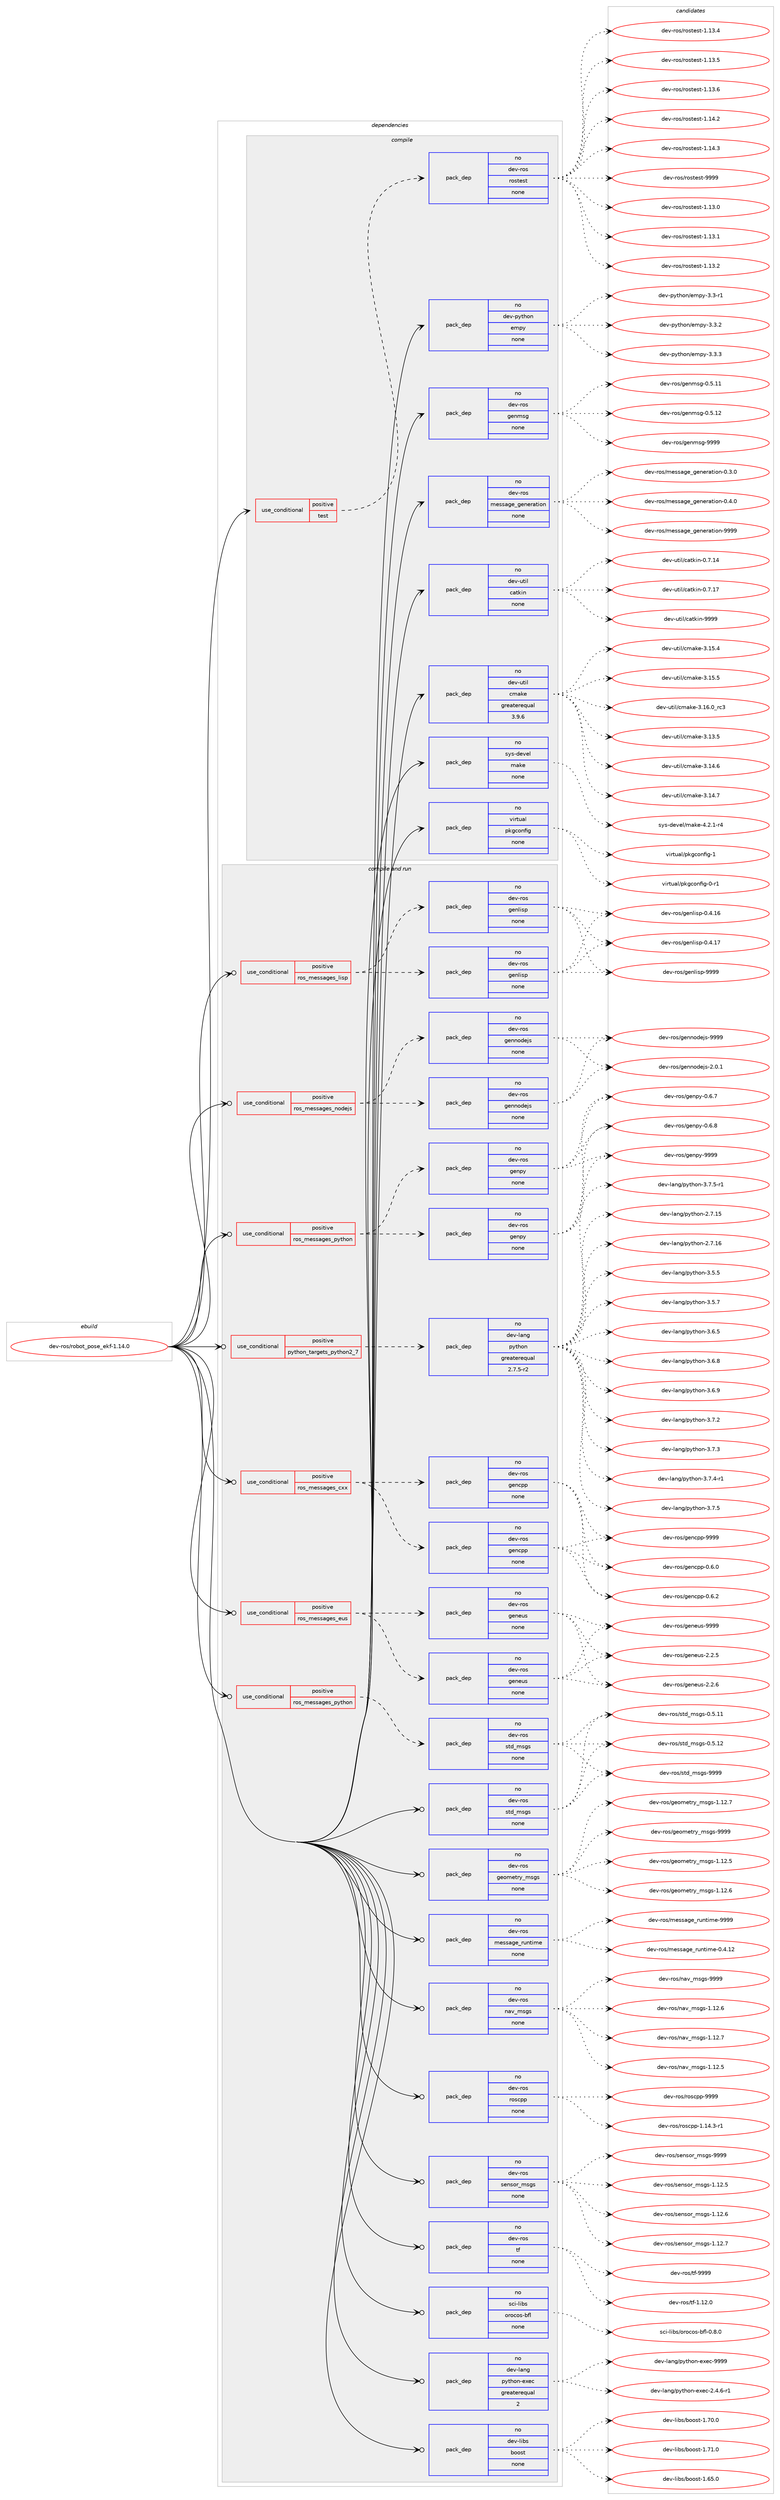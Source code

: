 digraph prolog {

# *************
# Graph options
# *************

newrank=true;
concentrate=true;
compound=true;
graph [rankdir=LR,fontname=Helvetica,fontsize=10,ranksep=1.5];#, ranksep=2.5, nodesep=0.2];
edge  [arrowhead=vee];
node  [fontname=Helvetica,fontsize=10];

# **********
# The ebuild
# **********

subgraph cluster_leftcol {
color=gray;
rank=same;
label=<<i>ebuild</i>>;
id [label="dev-ros/robot_pose_ekf-1.14.0", color=red, width=4, href="../dev-ros/robot_pose_ekf-1.14.0.svg"];
}

# ****************
# The dependencies
# ****************

subgraph cluster_midcol {
color=gray;
label=<<i>dependencies</i>>;
subgraph cluster_compile {
fillcolor="#eeeeee";
style=filled;
label=<<i>compile</i>>;
subgraph cond154355 {
dependency659572 [label=<<TABLE BORDER="0" CELLBORDER="1" CELLSPACING="0" CELLPADDING="4"><TR><TD ROWSPAN="3" CELLPADDING="10">use_conditional</TD></TR><TR><TD>positive</TD></TR><TR><TD>test</TD></TR></TABLE>>, shape=none, color=red];
subgraph pack493311 {
dependency659573 [label=<<TABLE BORDER="0" CELLBORDER="1" CELLSPACING="0" CELLPADDING="4" WIDTH="220"><TR><TD ROWSPAN="6" CELLPADDING="30">pack_dep</TD></TR><TR><TD WIDTH="110">no</TD></TR><TR><TD>dev-ros</TD></TR><TR><TD>rostest</TD></TR><TR><TD>none</TD></TR><TR><TD></TD></TR></TABLE>>, shape=none, color=blue];
}
dependency659572:e -> dependency659573:w [weight=20,style="dashed",arrowhead="vee"];
}
id:e -> dependency659572:w [weight=20,style="solid",arrowhead="vee"];
subgraph pack493312 {
dependency659574 [label=<<TABLE BORDER="0" CELLBORDER="1" CELLSPACING="0" CELLPADDING="4" WIDTH="220"><TR><TD ROWSPAN="6" CELLPADDING="30">pack_dep</TD></TR><TR><TD WIDTH="110">no</TD></TR><TR><TD>dev-python</TD></TR><TR><TD>empy</TD></TR><TR><TD>none</TD></TR><TR><TD></TD></TR></TABLE>>, shape=none, color=blue];
}
id:e -> dependency659574:w [weight=20,style="solid",arrowhead="vee"];
subgraph pack493313 {
dependency659575 [label=<<TABLE BORDER="0" CELLBORDER="1" CELLSPACING="0" CELLPADDING="4" WIDTH="220"><TR><TD ROWSPAN="6" CELLPADDING="30">pack_dep</TD></TR><TR><TD WIDTH="110">no</TD></TR><TR><TD>dev-ros</TD></TR><TR><TD>genmsg</TD></TR><TR><TD>none</TD></TR><TR><TD></TD></TR></TABLE>>, shape=none, color=blue];
}
id:e -> dependency659575:w [weight=20,style="solid",arrowhead="vee"];
subgraph pack493314 {
dependency659576 [label=<<TABLE BORDER="0" CELLBORDER="1" CELLSPACING="0" CELLPADDING="4" WIDTH="220"><TR><TD ROWSPAN="6" CELLPADDING="30">pack_dep</TD></TR><TR><TD WIDTH="110">no</TD></TR><TR><TD>dev-ros</TD></TR><TR><TD>message_generation</TD></TR><TR><TD>none</TD></TR><TR><TD></TD></TR></TABLE>>, shape=none, color=blue];
}
id:e -> dependency659576:w [weight=20,style="solid",arrowhead="vee"];
subgraph pack493315 {
dependency659577 [label=<<TABLE BORDER="0" CELLBORDER="1" CELLSPACING="0" CELLPADDING="4" WIDTH="220"><TR><TD ROWSPAN="6" CELLPADDING="30">pack_dep</TD></TR><TR><TD WIDTH="110">no</TD></TR><TR><TD>dev-util</TD></TR><TR><TD>catkin</TD></TR><TR><TD>none</TD></TR><TR><TD></TD></TR></TABLE>>, shape=none, color=blue];
}
id:e -> dependency659577:w [weight=20,style="solid",arrowhead="vee"];
subgraph pack493316 {
dependency659578 [label=<<TABLE BORDER="0" CELLBORDER="1" CELLSPACING="0" CELLPADDING="4" WIDTH="220"><TR><TD ROWSPAN="6" CELLPADDING="30">pack_dep</TD></TR><TR><TD WIDTH="110">no</TD></TR><TR><TD>dev-util</TD></TR><TR><TD>cmake</TD></TR><TR><TD>greaterequal</TD></TR><TR><TD>3.9.6</TD></TR></TABLE>>, shape=none, color=blue];
}
id:e -> dependency659578:w [weight=20,style="solid",arrowhead="vee"];
subgraph pack493317 {
dependency659579 [label=<<TABLE BORDER="0" CELLBORDER="1" CELLSPACING="0" CELLPADDING="4" WIDTH="220"><TR><TD ROWSPAN="6" CELLPADDING="30">pack_dep</TD></TR><TR><TD WIDTH="110">no</TD></TR><TR><TD>sys-devel</TD></TR><TR><TD>make</TD></TR><TR><TD>none</TD></TR><TR><TD></TD></TR></TABLE>>, shape=none, color=blue];
}
id:e -> dependency659579:w [weight=20,style="solid",arrowhead="vee"];
subgraph pack493318 {
dependency659580 [label=<<TABLE BORDER="0" CELLBORDER="1" CELLSPACING="0" CELLPADDING="4" WIDTH="220"><TR><TD ROWSPAN="6" CELLPADDING="30">pack_dep</TD></TR><TR><TD WIDTH="110">no</TD></TR><TR><TD>virtual</TD></TR><TR><TD>pkgconfig</TD></TR><TR><TD>none</TD></TR><TR><TD></TD></TR></TABLE>>, shape=none, color=blue];
}
id:e -> dependency659580:w [weight=20,style="solid",arrowhead="vee"];
}
subgraph cluster_compileandrun {
fillcolor="#eeeeee";
style=filled;
label=<<i>compile and run</i>>;
subgraph cond154356 {
dependency659581 [label=<<TABLE BORDER="0" CELLBORDER="1" CELLSPACING="0" CELLPADDING="4"><TR><TD ROWSPAN="3" CELLPADDING="10">use_conditional</TD></TR><TR><TD>positive</TD></TR><TR><TD>python_targets_python2_7</TD></TR></TABLE>>, shape=none, color=red];
subgraph pack493319 {
dependency659582 [label=<<TABLE BORDER="0" CELLBORDER="1" CELLSPACING="0" CELLPADDING="4" WIDTH="220"><TR><TD ROWSPAN="6" CELLPADDING="30">pack_dep</TD></TR><TR><TD WIDTH="110">no</TD></TR><TR><TD>dev-lang</TD></TR><TR><TD>python</TD></TR><TR><TD>greaterequal</TD></TR><TR><TD>2.7.5-r2</TD></TR></TABLE>>, shape=none, color=blue];
}
dependency659581:e -> dependency659582:w [weight=20,style="dashed",arrowhead="vee"];
}
id:e -> dependency659581:w [weight=20,style="solid",arrowhead="odotvee"];
subgraph cond154357 {
dependency659583 [label=<<TABLE BORDER="0" CELLBORDER="1" CELLSPACING="0" CELLPADDING="4"><TR><TD ROWSPAN="3" CELLPADDING="10">use_conditional</TD></TR><TR><TD>positive</TD></TR><TR><TD>ros_messages_cxx</TD></TR></TABLE>>, shape=none, color=red];
subgraph pack493320 {
dependency659584 [label=<<TABLE BORDER="0" CELLBORDER="1" CELLSPACING="0" CELLPADDING="4" WIDTH="220"><TR><TD ROWSPAN="6" CELLPADDING="30">pack_dep</TD></TR><TR><TD WIDTH="110">no</TD></TR><TR><TD>dev-ros</TD></TR><TR><TD>gencpp</TD></TR><TR><TD>none</TD></TR><TR><TD></TD></TR></TABLE>>, shape=none, color=blue];
}
dependency659583:e -> dependency659584:w [weight=20,style="dashed",arrowhead="vee"];
subgraph pack493321 {
dependency659585 [label=<<TABLE BORDER="0" CELLBORDER="1" CELLSPACING="0" CELLPADDING="4" WIDTH="220"><TR><TD ROWSPAN="6" CELLPADDING="30">pack_dep</TD></TR><TR><TD WIDTH="110">no</TD></TR><TR><TD>dev-ros</TD></TR><TR><TD>gencpp</TD></TR><TR><TD>none</TD></TR><TR><TD></TD></TR></TABLE>>, shape=none, color=blue];
}
dependency659583:e -> dependency659585:w [weight=20,style="dashed",arrowhead="vee"];
}
id:e -> dependency659583:w [weight=20,style="solid",arrowhead="odotvee"];
subgraph cond154358 {
dependency659586 [label=<<TABLE BORDER="0" CELLBORDER="1" CELLSPACING="0" CELLPADDING="4"><TR><TD ROWSPAN="3" CELLPADDING="10">use_conditional</TD></TR><TR><TD>positive</TD></TR><TR><TD>ros_messages_eus</TD></TR></TABLE>>, shape=none, color=red];
subgraph pack493322 {
dependency659587 [label=<<TABLE BORDER="0" CELLBORDER="1" CELLSPACING="0" CELLPADDING="4" WIDTH="220"><TR><TD ROWSPAN="6" CELLPADDING="30">pack_dep</TD></TR><TR><TD WIDTH="110">no</TD></TR><TR><TD>dev-ros</TD></TR><TR><TD>geneus</TD></TR><TR><TD>none</TD></TR><TR><TD></TD></TR></TABLE>>, shape=none, color=blue];
}
dependency659586:e -> dependency659587:w [weight=20,style="dashed",arrowhead="vee"];
subgraph pack493323 {
dependency659588 [label=<<TABLE BORDER="0" CELLBORDER="1" CELLSPACING="0" CELLPADDING="4" WIDTH="220"><TR><TD ROWSPAN="6" CELLPADDING="30">pack_dep</TD></TR><TR><TD WIDTH="110">no</TD></TR><TR><TD>dev-ros</TD></TR><TR><TD>geneus</TD></TR><TR><TD>none</TD></TR><TR><TD></TD></TR></TABLE>>, shape=none, color=blue];
}
dependency659586:e -> dependency659588:w [weight=20,style="dashed",arrowhead="vee"];
}
id:e -> dependency659586:w [weight=20,style="solid",arrowhead="odotvee"];
subgraph cond154359 {
dependency659589 [label=<<TABLE BORDER="0" CELLBORDER="1" CELLSPACING="0" CELLPADDING="4"><TR><TD ROWSPAN="3" CELLPADDING="10">use_conditional</TD></TR><TR><TD>positive</TD></TR><TR><TD>ros_messages_lisp</TD></TR></TABLE>>, shape=none, color=red];
subgraph pack493324 {
dependency659590 [label=<<TABLE BORDER="0" CELLBORDER="1" CELLSPACING="0" CELLPADDING="4" WIDTH="220"><TR><TD ROWSPAN="6" CELLPADDING="30">pack_dep</TD></TR><TR><TD WIDTH="110">no</TD></TR><TR><TD>dev-ros</TD></TR><TR><TD>genlisp</TD></TR><TR><TD>none</TD></TR><TR><TD></TD></TR></TABLE>>, shape=none, color=blue];
}
dependency659589:e -> dependency659590:w [weight=20,style="dashed",arrowhead="vee"];
subgraph pack493325 {
dependency659591 [label=<<TABLE BORDER="0" CELLBORDER="1" CELLSPACING="0" CELLPADDING="4" WIDTH="220"><TR><TD ROWSPAN="6" CELLPADDING="30">pack_dep</TD></TR><TR><TD WIDTH="110">no</TD></TR><TR><TD>dev-ros</TD></TR><TR><TD>genlisp</TD></TR><TR><TD>none</TD></TR><TR><TD></TD></TR></TABLE>>, shape=none, color=blue];
}
dependency659589:e -> dependency659591:w [weight=20,style="dashed",arrowhead="vee"];
}
id:e -> dependency659589:w [weight=20,style="solid",arrowhead="odotvee"];
subgraph cond154360 {
dependency659592 [label=<<TABLE BORDER="0" CELLBORDER="1" CELLSPACING="0" CELLPADDING="4"><TR><TD ROWSPAN="3" CELLPADDING="10">use_conditional</TD></TR><TR><TD>positive</TD></TR><TR><TD>ros_messages_nodejs</TD></TR></TABLE>>, shape=none, color=red];
subgraph pack493326 {
dependency659593 [label=<<TABLE BORDER="0" CELLBORDER="1" CELLSPACING="0" CELLPADDING="4" WIDTH="220"><TR><TD ROWSPAN="6" CELLPADDING="30">pack_dep</TD></TR><TR><TD WIDTH="110">no</TD></TR><TR><TD>dev-ros</TD></TR><TR><TD>gennodejs</TD></TR><TR><TD>none</TD></TR><TR><TD></TD></TR></TABLE>>, shape=none, color=blue];
}
dependency659592:e -> dependency659593:w [weight=20,style="dashed",arrowhead="vee"];
subgraph pack493327 {
dependency659594 [label=<<TABLE BORDER="0" CELLBORDER="1" CELLSPACING="0" CELLPADDING="4" WIDTH="220"><TR><TD ROWSPAN="6" CELLPADDING="30">pack_dep</TD></TR><TR><TD WIDTH="110">no</TD></TR><TR><TD>dev-ros</TD></TR><TR><TD>gennodejs</TD></TR><TR><TD>none</TD></TR><TR><TD></TD></TR></TABLE>>, shape=none, color=blue];
}
dependency659592:e -> dependency659594:w [weight=20,style="dashed",arrowhead="vee"];
}
id:e -> dependency659592:w [weight=20,style="solid",arrowhead="odotvee"];
subgraph cond154361 {
dependency659595 [label=<<TABLE BORDER="0" CELLBORDER="1" CELLSPACING="0" CELLPADDING="4"><TR><TD ROWSPAN="3" CELLPADDING="10">use_conditional</TD></TR><TR><TD>positive</TD></TR><TR><TD>ros_messages_python</TD></TR></TABLE>>, shape=none, color=red];
subgraph pack493328 {
dependency659596 [label=<<TABLE BORDER="0" CELLBORDER="1" CELLSPACING="0" CELLPADDING="4" WIDTH="220"><TR><TD ROWSPAN="6" CELLPADDING="30">pack_dep</TD></TR><TR><TD WIDTH="110">no</TD></TR><TR><TD>dev-ros</TD></TR><TR><TD>genpy</TD></TR><TR><TD>none</TD></TR><TR><TD></TD></TR></TABLE>>, shape=none, color=blue];
}
dependency659595:e -> dependency659596:w [weight=20,style="dashed",arrowhead="vee"];
subgraph pack493329 {
dependency659597 [label=<<TABLE BORDER="0" CELLBORDER="1" CELLSPACING="0" CELLPADDING="4" WIDTH="220"><TR><TD ROWSPAN="6" CELLPADDING="30">pack_dep</TD></TR><TR><TD WIDTH="110">no</TD></TR><TR><TD>dev-ros</TD></TR><TR><TD>genpy</TD></TR><TR><TD>none</TD></TR><TR><TD></TD></TR></TABLE>>, shape=none, color=blue];
}
dependency659595:e -> dependency659597:w [weight=20,style="dashed",arrowhead="vee"];
}
id:e -> dependency659595:w [weight=20,style="solid",arrowhead="odotvee"];
subgraph cond154362 {
dependency659598 [label=<<TABLE BORDER="0" CELLBORDER="1" CELLSPACING="0" CELLPADDING="4"><TR><TD ROWSPAN="3" CELLPADDING="10">use_conditional</TD></TR><TR><TD>positive</TD></TR><TR><TD>ros_messages_python</TD></TR></TABLE>>, shape=none, color=red];
subgraph pack493330 {
dependency659599 [label=<<TABLE BORDER="0" CELLBORDER="1" CELLSPACING="0" CELLPADDING="4" WIDTH="220"><TR><TD ROWSPAN="6" CELLPADDING="30">pack_dep</TD></TR><TR><TD WIDTH="110">no</TD></TR><TR><TD>dev-ros</TD></TR><TR><TD>std_msgs</TD></TR><TR><TD>none</TD></TR><TR><TD></TD></TR></TABLE>>, shape=none, color=blue];
}
dependency659598:e -> dependency659599:w [weight=20,style="dashed",arrowhead="vee"];
}
id:e -> dependency659598:w [weight=20,style="solid",arrowhead="odotvee"];
subgraph pack493331 {
dependency659600 [label=<<TABLE BORDER="0" CELLBORDER="1" CELLSPACING="0" CELLPADDING="4" WIDTH="220"><TR><TD ROWSPAN="6" CELLPADDING="30">pack_dep</TD></TR><TR><TD WIDTH="110">no</TD></TR><TR><TD>dev-lang</TD></TR><TR><TD>python-exec</TD></TR><TR><TD>greaterequal</TD></TR><TR><TD>2</TD></TR></TABLE>>, shape=none, color=blue];
}
id:e -> dependency659600:w [weight=20,style="solid",arrowhead="odotvee"];
subgraph pack493332 {
dependency659601 [label=<<TABLE BORDER="0" CELLBORDER="1" CELLSPACING="0" CELLPADDING="4" WIDTH="220"><TR><TD ROWSPAN="6" CELLPADDING="30">pack_dep</TD></TR><TR><TD WIDTH="110">no</TD></TR><TR><TD>dev-libs</TD></TR><TR><TD>boost</TD></TR><TR><TD>none</TD></TR><TR><TD></TD></TR></TABLE>>, shape=none, color=blue];
}
id:e -> dependency659601:w [weight=20,style="solid",arrowhead="odotvee"];
subgraph pack493333 {
dependency659602 [label=<<TABLE BORDER="0" CELLBORDER="1" CELLSPACING="0" CELLPADDING="4" WIDTH="220"><TR><TD ROWSPAN="6" CELLPADDING="30">pack_dep</TD></TR><TR><TD WIDTH="110">no</TD></TR><TR><TD>dev-ros</TD></TR><TR><TD>geometry_msgs</TD></TR><TR><TD>none</TD></TR><TR><TD></TD></TR></TABLE>>, shape=none, color=blue];
}
id:e -> dependency659602:w [weight=20,style="solid",arrowhead="odotvee"];
subgraph pack493334 {
dependency659603 [label=<<TABLE BORDER="0" CELLBORDER="1" CELLSPACING="0" CELLPADDING="4" WIDTH="220"><TR><TD ROWSPAN="6" CELLPADDING="30">pack_dep</TD></TR><TR><TD WIDTH="110">no</TD></TR><TR><TD>dev-ros</TD></TR><TR><TD>message_runtime</TD></TR><TR><TD>none</TD></TR><TR><TD></TD></TR></TABLE>>, shape=none, color=blue];
}
id:e -> dependency659603:w [weight=20,style="solid",arrowhead="odotvee"];
subgraph pack493335 {
dependency659604 [label=<<TABLE BORDER="0" CELLBORDER="1" CELLSPACING="0" CELLPADDING="4" WIDTH="220"><TR><TD ROWSPAN="6" CELLPADDING="30">pack_dep</TD></TR><TR><TD WIDTH="110">no</TD></TR><TR><TD>dev-ros</TD></TR><TR><TD>nav_msgs</TD></TR><TR><TD>none</TD></TR><TR><TD></TD></TR></TABLE>>, shape=none, color=blue];
}
id:e -> dependency659604:w [weight=20,style="solid",arrowhead="odotvee"];
subgraph pack493336 {
dependency659605 [label=<<TABLE BORDER="0" CELLBORDER="1" CELLSPACING="0" CELLPADDING="4" WIDTH="220"><TR><TD ROWSPAN="6" CELLPADDING="30">pack_dep</TD></TR><TR><TD WIDTH="110">no</TD></TR><TR><TD>dev-ros</TD></TR><TR><TD>roscpp</TD></TR><TR><TD>none</TD></TR><TR><TD></TD></TR></TABLE>>, shape=none, color=blue];
}
id:e -> dependency659605:w [weight=20,style="solid",arrowhead="odotvee"];
subgraph pack493337 {
dependency659606 [label=<<TABLE BORDER="0" CELLBORDER="1" CELLSPACING="0" CELLPADDING="4" WIDTH="220"><TR><TD ROWSPAN="6" CELLPADDING="30">pack_dep</TD></TR><TR><TD WIDTH="110">no</TD></TR><TR><TD>dev-ros</TD></TR><TR><TD>sensor_msgs</TD></TR><TR><TD>none</TD></TR><TR><TD></TD></TR></TABLE>>, shape=none, color=blue];
}
id:e -> dependency659606:w [weight=20,style="solid",arrowhead="odotvee"];
subgraph pack493338 {
dependency659607 [label=<<TABLE BORDER="0" CELLBORDER="1" CELLSPACING="0" CELLPADDING="4" WIDTH="220"><TR><TD ROWSPAN="6" CELLPADDING="30">pack_dep</TD></TR><TR><TD WIDTH="110">no</TD></TR><TR><TD>dev-ros</TD></TR><TR><TD>std_msgs</TD></TR><TR><TD>none</TD></TR><TR><TD></TD></TR></TABLE>>, shape=none, color=blue];
}
id:e -> dependency659607:w [weight=20,style="solid",arrowhead="odotvee"];
subgraph pack493339 {
dependency659608 [label=<<TABLE BORDER="0" CELLBORDER="1" CELLSPACING="0" CELLPADDING="4" WIDTH="220"><TR><TD ROWSPAN="6" CELLPADDING="30">pack_dep</TD></TR><TR><TD WIDTH="110">no</TD></TR><TR><TD>dev-ros</TD></TR><TR><TD>tf</TD></TR><TR><TD>none</TD></TR><TR><TD></TD></TR></TABLE>>, shape=none, color=blue];
}
id:e -> dependency659608:w [weight=20,style="solid",arrowhead="odotvee"];
subgraph pack493340 {
dependency659609 [label=<<TABLE BORDER="0" CELLBORDER="1" CELLSPACING="0" CELLPADDING="4" WIDTH="220"><TR><TD ROWSPAN="6" CELLPADDING="30">pack_dep</TD></TR><TR><TD WIDTH="110">no</TD></TR><TR><TD>sci-libs</TD></TR><TR><TD>orocos-bfl</TD></TR><TR><TD>none</TD></TR><TR><TD></TD></TR></TABLE>>, shape=none, color=blue];
}
id:e -> dependency659609:w [weight=20,style="solid",arrowhead="odotvee"];
}
subgraph cluster_run {
fillcolor="#eeeeee";
style=filled;
label=<<i>run</i>>;
}
}

# **************
# The candidates
# **************

subgraph cluster_choices {
rank=same;
color=gray;
label=<<i>candidates</i>>;

subgraph choice493311 {
color=black;
nodesep=1;
choice100101118451141111154711411111511610111511645494649514648 [label="dev-ros/rostest-1.13.0", color=red, width=4,href="../dev-ros/rostest-1.13.0.svg"];
choice100101118451141111154711411111511610111511645494649514649 [label="dev-ros/rostest-1.13.1", color=red, width=4,href="../dev-ros/rostest-1.13.1.svg"];
choice100101118451141111154711411111511610111511645494649514650 [label="dev-ros/rostest-1.13.2", color=red, width=4,href="../dev-ros/rostest-1.13.2.svg"];
choice100101118451141111154711411111511610111511645494649514652 [label="dev-ros/rostest-1.13.4", color=red, width=4,href="../dev-ros/rostest-1.13.4.svg"];
choice100101118451141111154711411111511610111511645494649514653 [label="dev-ros/rostest-1.13.5", color=red, width=4,href="../dev-ros/rostest-1.13.5.svg"];
choice100101118451141111154711411111511610111511645494649514654 [label="dev-ros/rostest-1.13.6", color=red, width=4,href="../dev-ros/rostest-1.13.6.svg"];
choice100101118451141111154711411111511610111511645494649524650 [label="dev-ros/rostest-1.14.2", color=red, width=4,href="../dev-ros/rostest-1.14.2.svg"];
choice100101118451141111154711411111511610111511645494649524651 [label="dev-ros/rostest-1.14.3", color=red, width=4,href="../dev-ros/rostest-1.14.3.svg"];
choice10010111845114111115471141111151161011151164557575757 [label="dev-ros/rostest-9999", color=red, width=4,href="../dev-ros/rostest-9999.svg"];
dependency659573:e -> choice100101118451141111154711411111511610111511645494649514648:w [style=dotted,weight="100"];
dependency659573:e -> choice100101118451141111154711411111511610111511645494649514649:w [style=dotted,weight="100"];
dependency659573:e -> choice100101118451141111154711411111511610111511645494649514650:w [style=dotted,weight="100"];
dependency659573:e -> choice100101118451141111154711411111511610111511645494649514652:w [style=dotted,weight="100"];
dependency659573:e -> choice100101118451141111154711411111511610111511645494649514653:w [style=dotted,weight="100"];
dependency659573:e -> choice100101118451141111154711411111511610111511645494649514654:w [style=dotted,weight="100"];
dependency659573:e -> choice100101118451141111154711411111511610111511645494649524650:w [style=dotted,weight="100"];
dependency659573:e -> choice100101118451141111154711411111511610111511645494649524651:w [style=dotted,weight="100"];
dependency659573:e -> choice10010111845114111115471141111151161011151164557575757:w [style=dotted,weight="100"];
}
subgraph choice493312 {
color=black;
nodesep=1;
choice1001011184511212111610411111047101109112121455146514511449 [label="dev-python/empy-3.3-r1", color=red, width=4,href="../dev-python/empy-3.3-r1.svg"];
choice1001011184511212111610411111047101109112121455146514650 [label="dev-python/empy-3.3.2", color=red, width=4,href="../dev-python/empy-3.3.2.svg"];
choice1001011184511212111610411111047101109112121455146514651 [label="dev-python/empy-3.3.3", color=red, width=4,href="../dev-python/empy-3.3.3.svg"];
dependency659574:e -> choice1001011184511212111610411111047101109112121455146514511449:w [style=dotted,weight="100"];
dependency659574:e -> choice1001011184511212111610411111047101109112121455146514650:w [style=dotted,weight="100"];
dependency659574:e -> choice1001011184511212111610411111047101109112121455146514651:w [style=dotted,weight="100"];
}
subgraph choice493313 {
color=black;
nodesep=1;
choice100101118451141111154710310111010911510345484653464949 [label="dev-ros/genmsg-0.5.11", color=red, width=4,href="../dev-ros/genmsg-0.5.11.svg"];
choice100101118451141111154710310111010911510345484653464950 [label="dev-ros/genmsg-0.5.12", color=red, width=4,href="../dev-ros/genmsg-0.5.12.svg"];
choice10010111845114111115471031011101091151034557575757 [label="dev-ros/genmsg-9999", color=red, width=4,href="../dev-ros/genmsg-9999.svg"];
dependency659575:e -> choice100101118451141111154710310111010911510345484653464949:w [style=dotted,weight="100"];
dependency659575:e -> choice100101118451141111154710310111010911510345484653464950:w [style=dotted,weight="100"];
dependency659575:e -> choice10010111845114111115471031011101091151034557575757:w [style=dotted,weight="100"];
}
subgraph choice493314 {
color=black;
nodesep=1;
choice1001011184511411111547109101115115971031019510310111010111497116105111110454846514648 [label="dev-ros/message_generation-0.3.0", color=red, width=4,href="../dev-ros/message_generation-0.3.0.svg"];
choice1001011184511411111547109101115115971031019510310111010111497116105111110454846524648 [label="dev-ros/message_generation-0.4.0", color=red, width=4,href="../dev-ros/message_generation-0.4.0.svg"];
choice10010111845114111115471091011151159710310195103101110101114971161051111104557575757 [label="dev-ros/message_generation-9999", color=red, width=4,href="../dev-ros/message_generation-9999.svg"];
dependency659576:e -> choice1001011184511411111547109101115115971031019510310111010111497116105111110454846514648:w [style=dotted,weight="100"];
dependency659576:e -> choice1001011184511411111547109101115115971031019510310111010111497116105111110454846524648:w [style=dotted,weight="100"];
dependency659576:e -> choice10010111845114111115471091011151159710310195103101110101114971161051111104557575757:w [style=dotted,weight="100"];
}
subgraph choice493315 {
color=black;
nodesep=1;
choice1001011184511711610510847999711610710511045484655464952 [label="dev-util/catkin-0.7.14", color=red, width=4,href="../dev-util/catkin-0.7.14.svg"];
choice1001011184511711610510847999711610710511045484655464955 [label="dev-util/catkin-0.7.17", color=red, width=4,href="../dev-util/catkin-0.7.17.svg"];
choice100101118451171161051084799971161071051104557575757 [label="dev-util/catkin-9999", color=red, width=4,href="../dev-util/catkin-9999.svg"];
dependency659577:e -> choice1001011184511711610510847999711610710511045484655464952:w [style=dotted,weight="100"];
dependency659577:e -> choice1001011184511711610510847999711610710511045484655464955:w [style=dotted,weight="100"];
dependency659577:e -> choice100101118451171161051084799971161071051104557575757:w [style=dotted,weight="100"];
}
subgraph choice493316 {
color=black;
nodesep=1;
choice1001011184511711610510847991099710710145514649514653 [label="dev-util/cmake-3.13.5", color=red, width=4,href="../dev-util/cmake-3.13.5.svg"];
choice1001011184511711610510847991099710710145514649524654 [label="dev-util/cmake-3.14.6", color=red, width=4,href="../dev-util/cmake-3.14.6.svg"];
choice1001011184511711610510847991099710710145514649524655 [label="dev-util/cmake-3.14.7", color=red, width=4,href="../dev-util/cmake-3.14.7.svg"];
choice1001011184511711610510847991099710710145514649534652 [label="dev-util/cmake-3.15.4", color=red, width=4,href="../dev-util/cmake-3.15.4.svg"];
choice1001011184511711610510847991099710710145514649534653 [label="dev-util/cmake-3.15.5", color=red, width=4,href="../dev-util/cmake-3.15.5.svg"];
choice1001011184511711610510847991099710710145514649544648951149951 [label="dev-util/cmake-3.16.0_rc3", color=red, width=4,href="../dev-util/cmake-3.16.0_rc3.svg"];
dependency659578:e -> choice1001011184511711610510847991099710710145514649514653:w [style=dotted,weight="100"];
dependency659578:e -> choice1001011184511711610510847991099710710145514649524654:w [style=dotted,weight="100"];
dependency659578:e -> choice1001011184511711610510847991099710710145514649524655:w [style=dotted,weight="100"];
dependency659578:e -> choice1001011184511711610510847991099710710145514649534652:w [style=dotted,weight="100"];
dependency659578:e -> choice1001011184511711610510847991099710710145514649534653:w [style=dotted,weight="100"];
dependency659578:e -> choice1001011184511711610510847991099710710145514649544648951149951:w [style=dotted,weight="100"];
}
subgraph choice493317 {
color=black;
nodesep=1;
choice1151211154510010111810110847109971071014552465046494511452 [label="sys-devel/make-4.2.1-r4", color=red, width=4,href="../sys-devel/make-4.2.1-r4.svg"];
dependency659579:e -> choice1151211154510010111810110847109971071014552465046494511452:w [style=dotted,weight="100"];
}
subgraph choice493318 {
color=black;
nodesep=1;
choice11810511411611797108471121071039911111010210510345484511449 [label="virtual/pkgconfig-0-r1", color=red, width=4,href="../virtual/pkgconfig-0-r1.svg"];
choice1181051141161179710847112107103991111101021051034549 [label="virtual/pkgconfig-1", color=red, width=4,href="../virtual/pkgconfig-1.svg"];
dependency659580:e -> choice11810511411611797108471121071039911111010210510345484511449:w [style=dotted,weight="100"];
dependency659580:e -> choice1181051141161179710847112107103991111101021051034549:w [style=dotted,weight="100"];
}
subgraph choice493319 {
color=black;
nodesep=1;
choice10010111845108971101034711212111610411111045504655464953 [label="dev-lang/python-2.7.15", color=red, width=4,href="../dev-lang/python-2.7.15.svg"];
choice10010111845108971101034711212111610411111045504655464954 [label="dev-lang/python-2.7.16", color=red, width=4,href="../dev-lang/python-2.7.16.svg"];
choice100101118451089711010347112121116104111110455146534653 [label="dev-lang/python-3.5.5", color=red, width=4,href="../dev-lang/python-3.5.5.svg"];
choice100101118451089711010347112121116104111110455146534655 [label="dev-lang/python-3.5.7", color=red, width=4,href="../dev-lang/python-3.5.7.svg"];
choice100101118451089711010347112121116104111110455146544653 [label="dev-lang/python-3.6.5", color=red, width=4,href="../dev-lang/python-3.6.5.svg"];
choice100101118451089711010347112121116104111110455146544656 [label="dev-lang/python-3.6.8", color=red, width=4,href="../dev-lang/python-3.6.8.svg"];
choice100101118451089711010347112121116104111110455146544657 [label="dev-lang/python-3.6.9", color=red, width=4,href="../dev-lang/python-3.6.9.svg"];
choice100101118451089711010347112121116104111110455146554650 [label="dev-lang/python-3.7.2", color=red, width=4,href="../dev-lang/python-3.7.2.svg"];
choice100101118451089711010347112121116104111110455146554651 [label="dev-lang/python-3.7.3", color=red, width=4,href="../dev-lang/python-3.7.3.svg"];
choice1001011184510897110103471121211161041111104551465546524511449 [label="dev-lang/python-3.7.4-r1", color=red, width=4,href="../dev-lang/python-3.7.4-r1.svg"];
choice100101118451089711010347112121116104111110455146554653 [label="dev-lang/python-3.7.5", color=red, width=4,href="../dev-lang/python-3.7.5.svg"];
choice1001011184510897110103471121211161041111104551465546534511449 [label="dev-lang/python-3.7.5-r1", color=red, width=4,href="../dev-lang/python-3.7.5-r1.svg"];
dependency659582:e -> choice10010111845108971101034711212111610411111045504655464953:w [style=dotted,weight="100"];
dependency659582:e -> choice10010111845108971101034711212111610411111045504655464954:w [style=dotted,weight="100"];
dependency659582:e -> choice100101118451089711010347112121116104111110455146534653:w [style=dotted,weight="100"];
dependency659582:e -> choice100101118451089711010347112121116104111110455146534655:w [style=dotted,weight="100"];
dependency659582:e -> choice100101118451089711010347112121116104111110455146544653:w [style=dotted,weight="100"];
dependency659582:e -> choice100101118451089711010347112121116104111110455146544656:w [style=dotted,weight="100"];
dependency659582:e -> choice100101118451089711010347112121116104111110455146544657:w [style=dotted,weight="100"];
dependency659582:e -> choice100101118451089711010347112121116104111110455146554650:w [style=dotted,weight="100"];
dependency659582:e -> choice100101118451089711010347112121116104111110455146554651:w [style=dotted,weight="100"];
dependency659582:e -> choice1001011184510897110103471121211161041111104551465546524511449:w [style=dotted,weight="100"];
dependency659582:e -> choice100101118451089711010347112121116104111110455146554653:w [style=dotted,weight="100"];
dependency659582:e -> choice1001011184510897110103471121211161041111104551465546534511449:w [style=dotted,weight="100"];
}
subgraph choice493320 {
color=black;
nodesep=1;
choice100101118451141111154710310111099112112454846544648 [label="dev-ros/gencpp-0.6.0", color=red, width=4,href="../dev-ros/gencpp-0.6.0.svg"];
choice100101118451141111154710310111099112112454846544650 [label="dev-ros/gencpp-0.6.2", color=red, width=4,href="../dev-ros/gencpp-0.6.2.svg"];
choice1001011184511411111547103101110991121124557575757 [label="dev-ros/gencpp-9999", color=red, width=4,href="../dev-ros/gencpp-9999.svg"];
dependency659584:e -> choice100101118451141111154710310111099112112454846544648:w [style=dotted,weight="100"];
dependency659584:e -> choice100101118451141111154710310111099112112454846544650:w [style=dotted,weight="100"];
dependency659584:e -> choice1001011184511411111547103101110991121124557575757:w [style=dotted,weight="100"];
}
subgraph choice493321 {
color=black;
nodesep=1;
choice100101118451141111154710310111099112112454846544648 [label="dev-ros/gencpp-0.6.0", color=red, width=4,href="../dev-ros/gencpp-0.6.0.svg"];
choice100101118451141111154710310111099112112454846544650 [label="dev-ros/gencpp-0.6.2", color=red, width=4,href="../dev-ros/gencpp-0.6.2.svg"];
choice1001011184511411111547103101110991121124557575757 [label="dev-ros/gencpp-9999", color=red, width=4,href="../dev-ros/gencpp-9999.svg"];
dependency659585:e -> choice100101118451141111154710310111099112112454846544648:w [style=dotted,weight="100"];
dependency659585:e -> choice100101118451141111154710310111099112112454846544650:w [style=dotted,weight="100"];
dependency659585:e -> choice1001011184511411111547103101110991121124557575757:w [style=dotted,weight="100"];
}
subgraph choice493322 {
color=black;
nodesep=1;
choice1001011184511411111547103101110101117115455046504653 [label="dev-ros/geneus-2.2.5", color=red, width=4,href="../dev-ros/geneus-2.2.5.svg"];
choice1001011184511411111547103101110101117115455046504654 [label="dev-ros/geneus-2.2.6", color=red, width=4,href="../dev-ros/geneus-2.2.6.svg"];
choice10010111845114111115471031011101011171154557575757 [label="dev-ros/geneus-9999", color=red, width=4,href="../dev-ros/geneus-9999.svg"];
dependency659587:e -> choice1001011184511411111547103101110101117115455046504653:w [style=dotted,weight="100"];
dependency659587:e -> choice1001011184511411111547103101110101117115455046504654:w [style=dotted,weight="100"];
dependency659587:e -> choice10010111845114111115471031011101011171154557575757:w [style=dotted,weight="100"];
}
subgraph choice493323 {
color=black;
nodesep=1;
choice1001011184511411111547103101110101117115455046504653 [label="dev-ros/geneus-2.2.5", color=red, width=4,href="../dev-ros/geneus-2.2.5.svg"];
choice1001011184511411111547103101110101117115455046504654 [label="dev-ros/geneus-2.2.6", color=red, width=4,href="../dev-ros/geneus-2.2.6.svg"];
choice10010111845114111115471031011101011171154557575757 [label="dev-ros/geneus-9999", color=red, width=4,href="../dev-ros/geneus-9999.svg"];
dependency659588:e -> choice1001011184511411111547103101110101117115455046504653:w [style=dotted,weight="100"];
dependency659588:e -> choice1001011184511411111547103101110101117115455046504654:w [style=dotted,weight="100"];
dependency659588:e -> choice10010111845114111115471031011101011171154557575757:w [style=dotted,weight="100"];
}
subgraph choice493324 {
color=black;
nodesep=1;
choice100101118451141111154710310111010810511511245484652464954 [label="dev-ros/genlisp-0.4.16", color=red, width=4,href="../dev-ros/genlisp-0.4.16.svg"];
choice100101118451141111154710310111010810511511245484652464955 [label="dev-ros/genlisp-0.4.17", color=red, width=4,href="../dev-ros/genlisp-0.4.17.svg"];
choice10010111845114111115471031011101081051151124557575757 [label="dev-ros/genlisp-9999", color=red, width=4,href="../dev-ros/genlisp-9999.svg"];
dependency659590:e -> choice100101118451141111154710310111010810511511245484652464954:w [style=dotted,weight="100"];
dependency659590:e -> choice100101118451141111154710310111010810511511245484652464955:w [style=dotted,weight="100"];
dependency659590:e -> choice10010111845114111115471031011101081051151124557575757:w [style=dotted,weight="100"];
}
subgraph choice493325 {
color=black;
nodesep=1;
choice100101118451141111154710310111010810511511245484652464954 [label="dev-ros/genlisp-0.4.16", color=red, width=4,href="../dev-ros/genlisp-0.4.16.svg"];
choice100101118451141111154710310111010810511511245484652464955 [label="dev-ros/genlisp-0.4.17", color=red, width=4,href="../dev-ros/genlisp-0.4.17.svg"];
choice10010111845114111115471031011101081051151124557575757 [label="dev-ros/genlisp-9999", color=red, width=4,href="../dev-ros/genlisp-9999.svg"];
dependency659591:e -> choice100101118451141111154710310111010810511511245484652464954:w [style=dotted,weight="100"];
dependency659591:e -> choice100101118451141111154710310111010810511511245484652464955:w [style=dotted,weight="100"];
dependency659591:e -> choice10010111845114111115471031011101081051151124557575757:w [style=dotted,weight="100"];
}
subgraph choice493326 {
color=black;
nodesep=1;
choice1001011184511411111547103101110110111100101106115455046484649 [label="dev-ros/gennodejs-2.0.1", color=red, width=4,href="../dev-ros/gennodejs-2.0.1.svg"];
choice10010111845114111115471031011101101111001011061154557575757 [label="dev-ros/gennodejs-9999", color=red, width=4,href="../dev-ros/gennodejs-9999.svg"];
dependency659593:e -> choice1001011184511411111547103101110110111100101106115455046484649:w [style=dotted,weight="100"];
dependency659593:e -> choice10010111845114111115471031011101101111001011061154557575757:w [style=dotted,weight="100"];
}
subgraph choice493327 {
color=black;
nodesep=1;
choice1001011184511411111547103101110110111100101106115455046484649 [label="dev-ros/gennodejs-2.0.1", color=red, width=4,href="../dev-ros/gennodejs-2.0.1.svg"];
choice10010111845114111115471031011101101111001011061154557575757 [label="dev-ros/gennodejs-9999", color=red, width=4,href="../dev-ros/gennodejs-9999.svg"];
dependency659594:e -> choice1001011184511411111547103101110110111100101106115455046484649:w [style=dotted,weight="100"];
dependency659594:e -> choice10010111845114111115471031011101101111001011061154557575757:w [style=dotted,weight="100"];
}
subgraph choice493328 {
color=black;
nodesep=1;
choice1001011184511411111547103101110112121454846544655 [label="dev-ros/genpy-0.6.7", color=red, width=4,href="../dev-ros/genpy-0.6.7.svg"];
choice1001011184511411111547103101110112121454846544656 [label="dev-ros/genpy-0.6.8", color=red, width=4,href="../dev-ros/genpy-0.6.8.svg"];
choice10010111845114111115471031011101121214557575757 [label="dev-ros/genpy-9999", color=red, width=4,href="../dev-ros/genpy-9999.svg"];
dependency659596:e -> choice1001011184511411111547103101110112121454846544655:w [style=dotted,weight="100"];
dependency659596:e -> choice1001011184511411111547103101110112121454846544656:w [style=dotted,weight="100"];
dependency659596:e -> choice10010111845114111115471031011101121214557575757:w [style=dotted,weight="100"];
}
subgraph choice493329 {
color=black;
nodesep=1;
choice1001011184511411111547103101110112121454846544655 [label="dev-ros/genpy-0.6.7", color=red, width=4,href="../dev-ros/genpy-0.6.7.svg"];
choice1001011184511411111547103101110112121454846544656 [label="dev-ros/genpy-0.6.8", color=red, width=4,href="../dev-ros/genpy-0.6.8.svg"];
choice10010111845114111115471031011101121214557575757 [label="dev-ros/genpy-9999", color=red, width=4,href="../dev-ros/genpy-9999.svg"];
dependency659597:e -> choice1001011184511411111547103101110112121454846544655:w [style=dotted,weight="100"];
dependency659597:e -> choice1001011184511411111547103101110112121454846544656:w [style=dotted,weight="100"];
dependency659597:e -> choice10010111845114111115471031011101121214557575757:w [style=dotted,weight="100"];
}
subgraph choice493330 {
color=black;
nodesep=1;
choice10010111845114111115471151161009510911510311545484653464949 [label="dev-ros/std_msgs-0.5.11", color=red, width=4,href="../dev-ros/std_msgs-0.5.11.svg"];
choice10010111845114111115471151161009510911510311545484653464950 [label="dev-ros/std_msgs-0.5.12", color=red, width=4,href="../dev-ros/std_msgs-0.5.12.svg"];
choice1001011184511411111547115116100951091151031154557575757 [label="dev-ros/std_msgs-9999", color=red, width=4,href="../dev-ros/std_msgs-9999.svg"];
dependency659599:e -> choice10010111845114111115471151161009510911510311545484653464949:w [style=dotted,weight="100"];
dependency659599:e -> choice10010111845114111115471151161009510911510311545484653464950:w [style=dotted,weight="100"];
dependency659599:e -> choice1001011184511411111547115116100951091151031154557575757:w [style=dotted,weight="100"];
}
subgraph choice493331 {
color=black;
nodesep=1;
choice10010111845108971101034711212111610411111045101120101994550465246544511449 [label="dev-lang/python-exec-2.4.6-r1", color=red, width=4,href="../dev-lang/python-exec-2.4.6-r1.svg"];
choice10010111845108971101034711212111610411111045101120101994557575757 [label="dev-lang/python-exec-9999", color=red, width=4,href="../dev-lang/python-exec-9999.svg"];
dependency659600:e -> choice10010111845108971101034711212111610411111045101120101994550465246544511449:w [style=dotted,weight="100"];
dependency659600:e -> choice10010111845108971101034711212111610411111045101120101994557575757:w [style=dotted,weight="100"];
}
subgraph choice493332 {
color=black;
nodesep=1;
choice1001011184510810598115479811111111511645494654534648 [label="dev-libs/boost-1.65.0", color=red, width=4,href="../dev-libs/boost-1.65.0.svg"];
choice1001011184510810598115479811111111511645494655484648 [label="dev-libs/boost-1.70.0", color=red, width=4,href="../dev-libs/boost-1.70.0.svg"];
choice1001011184510810598115479811111111511645494655494648 [label="dev-libs/boost-1.71.0", color=red, width=4,href="../dev-libs/boost-1.71.0.svg"];
dependency659601:e -> choice1001011184510810598115479811111111511645494654534648:w [style=dotted,weight="100"];
dependency659601:e -> choice1001011184510810598115479811111111511645494655484648:w [style=dotted,weight="100"];
dependency659601:e -> choice1001011184510810598115479811111111511645494655494648:w [style=dotted,weight="100"];
}
subgraph choice493333 {
color=black;
nodesep=1;
choice10010111845114111115471031011111091011161141219510911510311545494649504653 [label="dev-ros/geometry_msgs-1.12.5", color=red, width=4,href="../dev-ros/geometry_msgs-1.12.5.svg"];
choice10010111845114111115471031011111091011161141219510911510311545494649504654 [label="dev-ros/geometry_msgs-1.12.6", color=red, width=4,href="../dev-ros/geometry_msgs-1.12.6.svg"];
choice10010111845114111115471031011111091011161141219510911510311545494649504655 [label="dev-ros/geometry_msgs-1.12.7", color=red, width=4,href="../dev-ros/geometry_msgs-1.12.7.svg"];
choice1001011184511411111547103101111109101116114121951091151031154557575757 [label="dev-ros/geometry_msgs-9999", color=red, width=4,href="../dev-ros/geometry_msgs-9999.svg"];
dependency659602:e -> choice10010111845114111115471031011111091011161141219510911510311545494649504653:w [style=dotted,weight="100"];
dependency659602:e -> choice10010111845114111115471031011111091011161141219510911510311545494649504654:w [style=dotted,weight="100"];
dependency659602:e -> choice10010111845114111115471031011111091011161141219510911510311545494649504655:w [style=dotted,weight="100"];
dependency659602:e -> choice1001011184511411111547103101111109101116114121951091151031154557575757:w [style=dotted,weight="100"];
}
subgraph choice493334 {
color=black;
nodesep=1;
choice1001011184511411111547109101115115971031019511411711011610510910145484652464950 [label="dev-ros/message_runtime-0.4.12", color=red, width=4,href="../dev-ros/message_runtime-0.4.12.svg"];
choice100101118451141111154710910111511597103101951141171101161051091014557575757 [label="dev-ros/message_runtime-9999", color=red, width=4,href="../dev-ros/message_runtime-9999.svg"];
dependency659603:e -> choice1001011184511411111547109101115115971031019511411711011610510910145484652464950:w [style=dotted,weight="100"];
dependency659603:e -> choice100101118451141111154710910111511597103101951141171101161051091014557575757:w [style=dotted,weight="100"];
}
subgraph choice493335 {
color=black;
nodesep=1;
choice1001011184511411111547110971189510911510311545494649504653 [label="dev-ros/nav_msgs-1.12.5", color=red, width=4,href="../dev-ros/nav_msgs-1.12.5.svg"];
choice1001011184511411111547110971189510911510311545494649504654 [label="dev-ros/nav_msgs-1.12.6", color=red, width=4,href="../dev-ros/nav_msgs-1.12.6.svg"];
choice1001011184511411111547110971189510911510311545494649504655 [label="dev-ros/nav_msgs-1.12.7", color=red, width=4,href="../dev-ros/nav_msgs-1.12.7.svg"];
choice100101118451141111154711097118951091151031154557575757 [label="dev-ros/nav_msgs-9999", color=red, width=4,href="../dev-ros/nav_msgs-9999.svg"];
dependency659604:e -> choice1001011184511411111547110971189510911510311545494649504653:w [style=dotted,weight="100"];
dependency659604:e -> choice1001011184511411111547110971189510911510311545494649504654:w [style=dotted,weight="100"];
dependency659604:e -> choice1001011184511411111547110971189510911510311545494649504655:w [style=dotted,weight="100"];
dependency659604:e -> choice100101118451141111154711097118951091151031154557575757:w [style=dotted,weight="100"];
}
subgraph choice493336 {
color=black;
nodesep=1;
choice100101118451141111154711411111599112112454946495246514511449 [label="dev-ros/roscpp-1.14.3-r1", color=red, width=4,href="../dev-ros/roscpp-1.14.3-r1.svg"];
choice1001011184511411111547114111115991121124557575757 [label="dev-ros/roscpp-9999", color=red, width=4,href="../dev-ros/roscpp-9999.svg"];
dependency659605:e -> choice100101118451141111154711411111599112112454946495246514511449:w [style=dotted,weight="100"];
dependency659605:e -> choice1001011184511411111547114111115991121124557575757:w [style=dotted,weight="100"];
}
subgraph choice493337 {
color=black;
nodesep=1;
choice10010111845114111115471151011101151111149510911510311545494649504653 [label="dev-ros/sensor_msgs-1.12.5", color=red, width=4,href="../dev-ros/sensor_msgs-1.12.5.svg"];
choice10010111845114111115471151011101151111149510911510311545494649504654 [label="dev-ros/sensor_msgs-1.12.6", color=red, width=4,href="../dev-ros/sensor_msgs-1.12.6.svg"];
choice10010111845114111115471151011101151111149510911510311545494649504655 [label="dev-ros/sensor_msgs-1.12.7", color=red, width=4,href="../dev-ros/sensor_msgs-1.12.7.svg"];
choice1001011184511411111547115101110115111114951091151031154557575757 [label="dev-ros/sensor_msgs-9999", color=red, width=4,href="../dev-ros/sensor_msgs-9999.svg"];
dependency659606:e -> choice10010111845114111115471151011101151111149510911510311545494649504653:w [style=dotted,weight="100"];
dependency659606:e -> choice10010111845114111115471151011101151111149510911510311545494649504654:w [style=dotted,weight="100"];
dependency659606:e -> choice10010111845114111115471151011101151111149510911510311545494649504655:w [style=dotted,weight="100"];
dependency659606:e -> choice1001011184511411111547115101110115111114951091151031154557575757:w [style=dotted,weight="100"];
}
subgraph choice493338 {
color=black;
nodesep=1;
choice10010111845114111115471151161009510911510311545484653464949 [label="dev-ros/std_msgs-0.5.11", color=red, width=4,href="../dev-ros/std_msgs-0.5.11.svg"];
choice10010111845114111115471151161009510911510311545484653464950 [label="dev-ros/std_msgs-0.5.12", color=red, width=4,href="../dev-ros/std_msgs-0.5.12.svg"];
choice1001011184511411111547115116100951091151031154557575757 [label="dev-ros/std_msgs-9999", color=red, width=4,href="../dev-ros/std_msgs-9999.svg"];
dependency659607:e -> choice10010111845114111115471151161009510911510311545484653464949:w [style=dotted,weight="100"];
dependency659607:e -> choice10010111845114111115471151161009510911510311545484653464950:w [style=dotted,weight="100"];
dependency659607:e -> choice1001011184511411111547115116100951091151031154557575757:w [style=dotted,weight="100"];
}
subgraph choice493339 {
color=black;
nodesep=1;
choice100101118451141111154711610245494649504648 [label="dev-ros/tf-1.12.0", color=red, width=4,href="../dev-ros/tf-1.12.0.svg"];
choice10010111845114111115471161024557575757 [label="dev-ros/tf-9999", color=red, width=4,href="../dev-ros/tf-9999.svg"];
dependency659608:e -> choice100101118451141111154711610245494649504648:w [style=dotted,weight="100"];
dependency659608:e -> choice10010111845114111115471161024557575757:w [style=dotted,weight="100"];
}
subgraph choice493340 {
color=black;
nodesep=1;
choice11599105451081059811547111114111991111154598102108454846564648 [label="sci-libs/orocos-bfl-0.8.0", color=red, width=4,href="../sci-libs/orocos-bfl-0.8.0.svg"];
dependency659609:e -> choice11599105451081059811547111114111991111154598102108454846564648:w [style=dotted,weight="100"];
}
}

}
